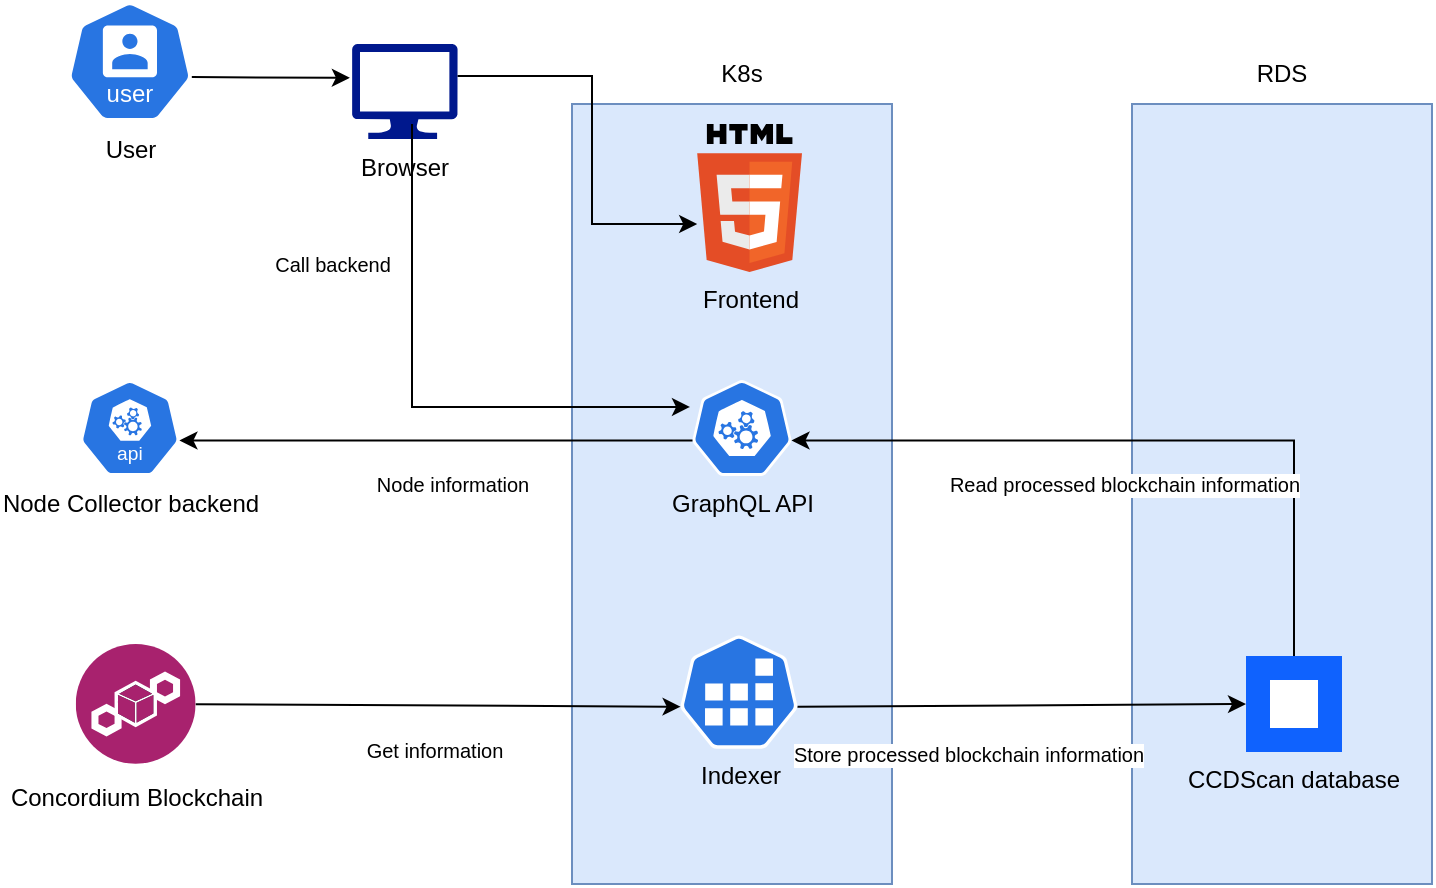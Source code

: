<mxfile version="26.2.13">
  <diagram name="Page-1" id="1A0a4yqwRPMZbgc_Vm_i">
    <mxGraphModel dx="1428" dy="800" grid="1" gridSize="10" guides="1" tooltips="1" connect="1" arrows="1" fold="1" page="1" pageScale="1" pageWidth="827" pageHeight="1169" math="0" shadow="0">
      <root>
        <mxCell id="0" />
        <mxCell id="1" parent="0" />
        <mxCell id="FJBlHJc9L1bTV9XCvPqU-1" value="" style="rounded=0;whiteSpace=wrap;html=1;fillColor=#dae8fc;strokeColor=#6c8ebf;" vertex="1" parent="1">
          <mxGeometry x="610" y="100" width="150" height="390" as="geometry" />
        </mxCell>
        <mxCell id="FJBlHJc9L1bTV9XCvPqU-2" value="" style="rounded=0;whiteSpace=wrap;html=1;fillColor=#dae8fc;strokeColor=#6c8ebf;" vertex="1" parent="1">
          <mxGeometry x="330" y="100" width="160" height="390" as="geometry" />
        </mxCell>
        <mxCell id="FJBlHJc9L1bTV9XCvPqU-3" value="Concordium Blockchain" style="image;aspect=fixed;perimeter=ellipsePerimeter;html=1;align=center;shadow=0;dashed=0;fontColor=light-dark(#000000, #6592cd);labelBackgroundColor=default;fontSize=12;spacingTop=3;image=img/lib/ibm/blockchain/blockchain.svg;" vertex="1" parent="1">
          <mxGeometry x="81.88" y="370" width="60" height="60" as="geometry" />
        </mxCell>
        <mxCell id="FJBlHJc9L1bTV9XCvPqU-4" value="GraphQL API" style="aspect=fixed;sketch=0;html=1;dashed=0;whitespace=wrap;verticalLabelPosition=bottom;verticalAlign=top;fillColor=#2875E2;strokeColor=#ffffff;points=[[0.005,0.63,0],[0.1,0.2,0],[0.9,0.2,0],[0.5,0,0],[0.995,0.63,0],[0.72,0.99,0],[0.5,1,0],[0.28,0.99,0]];shape=mxgraph.kubernetes.icon2;prIcon=api" vertex="1" parent="1">
          <mxGeometry x="390" y="238" width="50" height="48" as="geometry" />
        </mxCell>
        <mxCell id="FJBlHJc9L1bTV9XCvPqU-5" value="Store processed blockchain information" style="rounded=0;orthogonalLoop=1;jettySize=auto;html=1;exitX=0.995;exitY=0.63;exitDx=0;exitDy=0;exitPerimeter=0;entryX=0;entryY=0.5;entryDx=0;entryDy=0;fontSize=10;" edge="1" parent="1" source="FJBlHJc9L1bTV9XCvPqU-6" target="FJBlHJc9L1bTV9XCvPqU-8">
          <mxGeometry x="-0.24" y="-24" relative="1" as="geometry">
            <mxPoint as="offset" />
          </mxGeometry>
        </mxCell>
        <mxCell id="FJBlHJc9L1bTV9XCvPqU-6" value="Indexer" style="aspect=fixed;sketch=0;html=1;dashed=0;whitespace=wrap;verticalLabelPosition=bottom;verticalAlign=top;fillColor=#2875E2;strokeColor=#ffffff;points=[[0.005,0.63,0],[0.1,0.2,0],[0.9,0.2,0],[0.5,0,0],[0.995,0.63,0],[0.72,0.99,0],[0.5,1,0],[0.28,0.99,0]];shape=mxgraph.kubernetes.icon2;prIcon=job" vertex="1" parent="1">
          <mxGeometry x="384" y="365.68" width="59" height="56.64" as="geometry" />
        </mxCell>
        <mxCell id="FJBlHJc9L1bTV9XCvPqU-7" value="Get information" style="rounded=0;orthogonalLoop=1;jettySize=auto;html=1;entryX=0.005;entryY=0.63;entryDx=0;entryDy=0;entryPerimeter=0;fontSize=10;" edge="1" parent="1" source="FJBlHJc9L1bTV9XCvPqU-3" target="FJBlHJc9L1bTV9XCvPqU-6">
          <mxGeometry x="-0.017" y="-22" relative="1" as="geometry">
            <mxPoint as="offset" />
          </mxGeometry>
        </mxCell>
        <mxCell id="FJBlHJc9L1bTV9XCvPqU-8" value="CCDScan database" style="shape=rect;fillColor=#0F62FE;aspect=fixed;resizable=0;labelPosition=center;verticalLabelPosition=bottom;align=center;verticalAlign=top;strokeColor=none;fontSize=12;" vertex="1" parent="1">
          <mxGeometry x="667" y="376" width="48" height="48" as="geometry" />
        </mxCell>
        <mxCell id="FJBlHJc9L1bTV9XCvPqU-9" value="" style="fillColor=#ffffff;strokeColor=none;dashed=0;outlineConnect=0;html=1;labelPosition=center;verticalLabelPosition=bottom;verticalAlign=top;part=1;movable=0;resizable=0;rotatable=0;shape=mxgraph.ibm_cloud.database--postgresql" vertex="1" parent="FJBlHJc9L1bTV9XCvPqU-8">
          <mxGeometry width="24" height="24" relative="1" as="geometry">
            <mxPoint x="12" y="12" as="offset" />
          </mxGeometry>
        </mxCell>
        <mxCell id="FJBlHJc9L1bTV9XCvPqU-10" value="Node Collector backend" style="aspect=fixed;sketch=0;html=1;dashed=0;whitespace=wrap;verticalLabelPosition=bottom;verticalAlign=top;fillColor=#2875E2;strokeColor=#ffffff;points=[[0.005,0.63,0],[0.1,0.2,0],[0.9,0.2,0],[0.5,0,0],[0.995,0.63,0],[0.72,0.99,0],[0.5,1,0],[0.28,0.99,0]];shape=mxgraph.kubernetes.icon2;kubernetesLabel=1;prIcon=api" vertex="1" parent="1">
          <mxGeometry x="83.96" y="238" width="50" height="48" as="geometry" />
        </mxCell>
        <mxCell id="FJBlHJc9L1bTV9XCvPqU-11" value="Node information" style="edgeStyle=orthogonalEdgeStyle;rounded=0;orthogonalLoop=1;jettySize=auto;html=1;exitX=0.005;exitY=0.63;exitDx=0;exitDy=0;exitPerimeter=0;entryX=0.995;entryY=0.63;entryDx=0;entryDy=0;entryPerimeter=0;fontSize=10;" edge="1" parent="1" source="FJBlHJc9L1bTV9XCvPqU-4" target="FJBlHJc9L1bTV9XCvPqU-10">
          <mxGeometry x="-0.062" y="22" relative="1" as="geometry">
            <mxPoint as="offset" />
          </mxGeometry>
        </mxCell>
        <mxCell id="FJBlHJc9L1bTV9XCvPqU-12" value="K8s" style="text;html=1;align=center;verticalAlign=middle;whiteSpace=wrap;rounded=0;" vertex="1" parent="1">
          <mxGeometry x="385" y="70" width="60" height="30" as="geometry" />
        </mxCell>
        <mxCell id="FJBlHJc9L1bTV9XCvPqU-13" value="RDS" style="text;html=1;align=center;verticalAlign=middle;whiteSpace=wrap;rounded=0;" vertex="1" parent="1">
          <mxGeometry x="655" y="70" width="60" height="30" as="geometry" />
        </mxCell>
        <mxCell id="FJBlHJc9L1bTV9XCvPqU-14" value="User" style="aspect=fixed;sketch=0;html=1;dashed=0;whitespace=wrap;verticalLabelPosition=bottom;verticalAlign=top;fillColor=#2875E2;strokeColor=#ffffff;points=[[0.005,0.63,0],[0.1,0.2,0],[0.9,0.2,0],[0.5,0,0],[0.995,0.63,0],[0.72,0.99,0],[0.5,1,0],[0.28,0.99,0]];shape=mxgraph.kubernetes.icon2;kubernetesLabel=1;prIcon=user" vertex="1" parent="1">
          <mxGeometry x="77.72" y="48.75" width="62.49" height="60" as="geometry" />
        </mxCell>
        <mxCell id="FJBlHJc9L1bTV9XCvPqU-17" value="Browser" style="sketch=0;aspect=fixed;pointerEvents=1;shadow=0;dashed=0;html=1;strokeColor=none;labelPosition=center;verticalLabelPosition=bottom;verticalAlign=top;align=center;fillColor=#00188D;shape=mxgraph.azure.computer" vertex="1" parent="1">
          <mxGeometry x="220" y="70" width="52.78" height="47.5" as="geometry" />
        </mxCell>
        <mxCell id="FJBlHJc9L1bTV9XCvPqU-18" style="rounded=0;orthogonalLoop=1;jettySize=auto;html=1;exitX=0.995;exitY=0.63;exitDx=0;exitDy=0;exitPerimeter=0;entryX=-0.02;entryY=0.356;entryDx=0;entryDy=0;entryPerimeter=0;" edge="1" parent="1" source="FJBlHJc9L1bTV9XCvPqU-14" target="FJBlHJc9L1bTV9XCvPqU-17">
          <mxGeometry relative="1" as="geometry" />
        </mxCell>
        <mxCell id="FJBlHJc9L1bTV9XCvPqU-19" value="Call backend" style="edgeStyle=orthogonalEdgeStyle;rounded=0;orthogonalLoop=1;jettySize=auto;html=1;entryX=-0.02;entryY=0.281;entryDx=0;entryDy=0;entryPerimeter=0;fontSize=10;" edge="1" parent="1" target="FJBlHJc9L1bTV9XCvPqU-4">
          <mxGeometry x="-0.501" y="-40" relative="1" as="geometry">
            <mxPoint x="250" y="110" as="sourcePoint" />
            <Array as="points">
              <mxPoint x="250" y="252" />
            </Array>
            <mxPoint as="offset" />
          </mxGeometry>
        </mxCell>
        <mxCell id="FJBlHJc9L1bTV9XCvPqU-21" value="Read processed blockchain information" style="edgeStyle=orthogonalEdgeStyle;rounded=0;orthogonalLoop=1;jettySize=auto;html=1;exitX=0.5;exitY=0;exitDx=0;exitDy=0;entryX=0.995;entryY=0.63;entryDx=0;entryDy=0;entryPerimeter=0;fontSize=10;" edge="1" parent="1" source="FJBlHJc9L1bTV9XCvPqU-8" target="FJBlHJc9L1bTV9XCvPqU-4">
          <mxGeometry x="0.071" y="22" relative="1" as="geometry">
            <mxPoint as="offset" />
          </mxGeometry>
        </mxCell>
        <mxCell id="FJBlHJc9L1bTV9XCvPqU-22" value="" style="edgeStyle=orthogonalEdgeStyle;rounded=0;orthogonalLoop=1;jettySize=auto;html=1;fontSize=10;" edge="1" parent="1" source="FJBlHJc9L1bTV9XCvPqU-17" target="FJBlHJc9L1bTV9XCvPqU-16">
          <mxGeometry x="-0.478" y="16" relative="1" as="geometry">
            <mxPoint as="offset" />
            <mxPoint x="243" y="86" as="sourcePoint" />
            <mxPoint x="415" y="249" as="targetPoint" />
            <Array as="points">
              <mxPoint x="340" y="86" />
              <mxPoint x="340" y="160" />
            </Array>
          </mxGeometry>
        </mxCell>
        <mxCell id="FJBlHJc9L1bTV9XCvPqU-16" value="Frontend" style="dashed=0;outlineConnect=0;html=1;align=center;labelPosition=center;verticalLabelPosition=bottom;verticalAlign=top;shape=mxgraph.weblogos.html5" vertex="1" parent="1">
          <mxGeometry x="392.6" y="110" width="52.4" height="74" as="geometry" />
        </mxCell>
      </root>
    </mxGraphModel>
  </diagram>
</mxfile>
